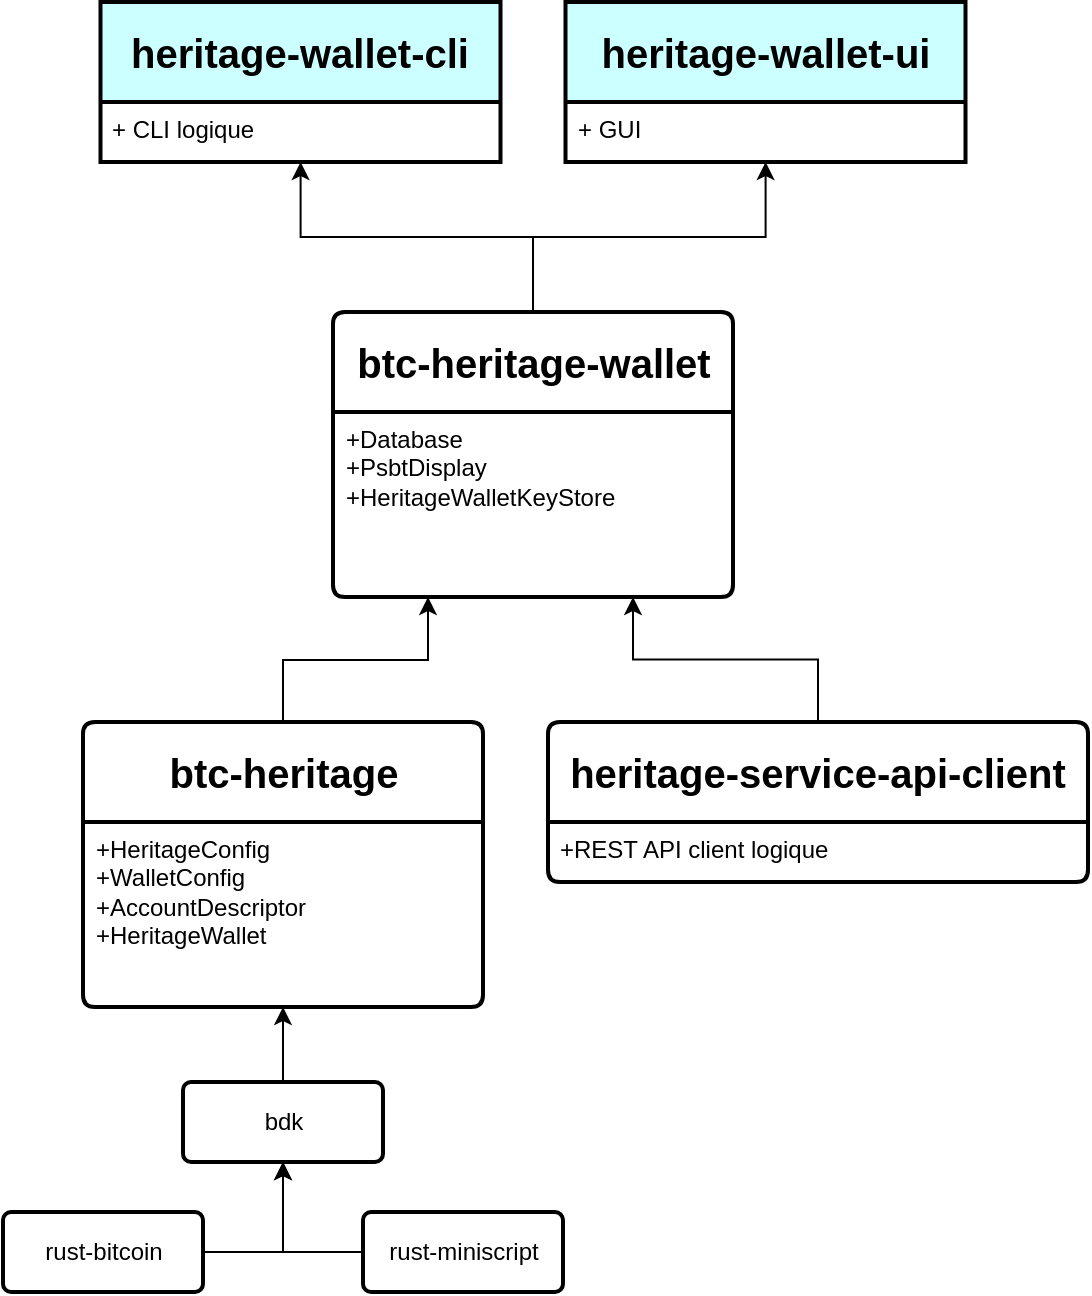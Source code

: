 <mxfile version="24.7.17" pages="2">
  <diagram name="global-architecture" id="61Ru63OEmOw32OkzpvJh">
    <mxGraphModel dx="4791" dy="1193" grid="1" gridSize="10" guides="1" tooltips="1" connect="1" arrows="1" fold="1" page="1" pageScale="1" pageWidth="827" pageHeight="1169" math="0" shadow="0">
      <root>
        <mxCell id="0" />
        <mxCell id="1" parent="0" />
        <mxCell id="Wpkwq903XRUMajGXVIe9-1" style="edgeStyle=orthogonalEdgeStyle;rounded=0;orthogonalLoop=1;jettySize=auto;html=1;" parent="1" source="Wpkwq903XRUMajGXVIe9-6" target="Wpkwq903XRUMajGXVIe9-3" edge="1">
          <mxGeometry relative="1" as="geometry">
            <Array as="points">
              <mxPoint x="280" y="890" />
              <mxPoint x="280" y="890" />
            </Array>
          </mxGeometry>
        </mxCell>
        <mxCell id="hFa1PzKlVvYIXBfLMSXc-11" style="rounded=0;orthogonalLoop=1;jettySize=auto;html=1;edgeStyle=orthogonalEdgeStyle;" parent="1" source="Wpkwq903XRUMajGXVIe9-2" target="G-aIFMbJ8nuz5gBO5qqz-15" edge="1">
          <mxGeometry relative="1" as="geometry">
            <Array as="points">
              <mxPoint x="258" y="649" />
              <mxPoint x="330" y="649" />
            </Array>
          </mxGeometry>
        </mxCell>
        <mxCell id="Wpkwq903XRUMajGXVIe9-2" value="&lt;b&gt;&lt;font style=&quot;font-size: 20px;&quot;&gt;btc-heritage&lt;/font&gt;&lt;/b&gt;" style="swimlane;childLayout=stackLayout;horizontal=1;startSize=50;horizontalStack=0;rounded=1;fontSize=14;fontStyle=0;strokeWidth=2;resizeParent=0;resizeLast=1;shadow=0;dashed=0;align=center;arcSize=4;whiteSpace=wrap;html=1;" parent="1" vertex="1">
          <mxGeometry x="157.5" y="680" width="200" height="142.5" as="geometry">
            <mxRectangle x="140" y="290" width="80" height="50" as="alternateBounds" />
          </mxGeometry>
        </mxCell>
        <mxCell id="Wpkwq903XRUMajGXVIe9-3" value="+HeritageConfig&lt;br style=&quot;border-color: var(--border-color);&quot;&gt;+WalletConfig&lt;br style=&quot;border-color: var(--border-color);&quot;&gt;+AccountDescriptor&lt;br style=&quot;border-color: var(--border-color);&quot;&gt;+HeritageWallet" style="align=left;strokeColor=none;fillColor=none;spacingLeft=4;fontSize=12;verticalAlign=top;resizable=0;rotatable=0;part=1;html=1;" parent="Wpkwq903XRUMajGXVIe9-2" vertex="1">
          <mxGeometry y="50" width="200" height="92.5" as="geometry" />
        </mxCell>
        <mxCell id="Wpkwq903XRUMajGXVIe9-4" style="rounded=0;orthogonalLoop=1;jettySize=auto;html=1;edgeStyle=orthogonalEdgeStyle;" parent="1" source="Wpkwq903XRUMajGXVIe9-5" target="Wpkwq903XRUMajGXVIe9-6" edge="1">
          <mxGeometry relative="1" as="geometry">
            <Array as="points">
              <mxPoint x="257.5" y="945" />
            </Array>
          </mxGeometry>
        </mxCell>
        <mxCell id="Wpkwq903XRUMajGXVIe9-5" value="rust-bitcoin" style="rounded=1;arcSize=10;whiteSpace=wrap;html=1;align=center;strokeWidth=2;" parent="1" vertex="1">
          <mxGeometry x="117.5" y="925" width="100" height="40" as="geometry" />
        </mxCell>
        <mxCell id="Wpkwq903XRUMajGXVIe9-6" value="bdk" style="rounded=1;arcSize=10;whiteSpace=wrap;html=1;align=center;strokeWidth=2;" parent="1" vertex="1">
          <mxGeometry x="207.5" y="860" width="100" height="40" as="geometry" />
        </mxCell>
        <mxCell id="Wpkwq903XRUMajGXVIe9-7" style="rounded=0;orthogonalLoop=1;jettySize=auto;html=1;edgeStyle=orthogonalEdgeStyle;" parent="1" source="Wpkwq903XRUMajGXVIe9-8" target="Wpkwq903XRUMajGXVIe9-6" edge="1">
          <mxGeometry relative="1" as="geometry">
            <Array as="points">
              <mxPoint x="257.5" y="945" />
            </Array>
          </mxGeometry>
        </mxCell>
        <mxCell id="Wpkwq903XRUMajGXVIe9-8" value="rust-miniscript" style="rounded=1;arcSize=10;whiteSpace=wrap;html=1;align=center;strokeWidth=2;" parent="1" vertex="1">
          <mxGeometry x="297.5" y="925" width="100" height="40" as="geometry" />
        </mxCell>
        <mxCell id="G-aIFMbJ8nuz5gBO5qqz-10" value="&lt;b&gt;&lt;font style=&quot;font-size: 20px;&quot;&gt;heritage-wallet-cli&lt;/font&gt;&lt;/b&gt;" style="swimlane;childLayout=stackLayout;horizontal=1;startSize=50;horizontalStack=0;rounded=0;fontSize=14;fontStyle=0;strokeWidth=2;resizeParent=0;resizeLast=1;shadow=0;dashed=0;align=center;arcSize=4;whiteSpace=wrap;html=1;fillColor=#CCFFFF;" parent="1" vertex="1">
          <mxGeometry x="166.25" y="320" width="200" height="80" as="geometry">
            <mxRectangle x="140" y="290" width="80" height="50" as="alternateBounds" />
          </mxGeometry>
        </mxCell>
        <mxCell id="G-aIFMbJ8nuz5gBO5qqz-11" value="+ CLI logique" style="align=left;strokeColor=none;fillColor=none;spacingLeft=4;fontSize=12;verticalAlign=top;resizable=0;rotatable=0;part=1;html=1;" parent="G-aIFMbJ8nuz5gBO5qqz-10" vertex="1">
          <mxGeometry y="50" width="200" height="30" as="geometry" />
        </mxCell>
        <mxCell id="G-aIFMbJ8nuz5gBO5qqz-12" value="&lt;b&gt;&lt;font style=&quot;font-size: 20px;&quot;&gt;heritage-wallet-ui&lt;/font&gt;&lt;/b&gt;" style="swimlane;childLayout=stackLayout;horizontal=1;startSize=50;horizontalStack=0;rounded=0;fontSize=14;fontStyle=0;strokeWidth=2;resizeParent=0;resizeLast=1;shadow=0;dashed=0;align=center;arcSize=4;whiteSpace=wrap;html=1;fillColor=#CCFFFF;" parent="1" vertex="1">
          <mxGeometry x="398.75" y="320" width="200" height="80" as="geometry">
            <mxRectangle x="140" y="290" width="80" height="50" as="alternateBounds" />
          </mxGeometry>
        </mxCell>
        <mxCell id="G-aIFMbJ8nuz5gBO5qqz-13" value="+ GUI" style="align=left;strokeColor=none;fillColor=none;spacingLeft=4;fontSize=12;verticalAlign=top;resizable=0;rotatable=0;part=1;html=1;" parent="G-aIFMbJ8nuz5gBO5qqz-12" vertex="1">
          <mxGeometry y="50" width="200" height="30" as="geometry" />
        </mxCell>
        <mxCell id="G-aIFMbJ8nuz5gBO5qqz-17" style="rounded=0;orthogonalLoop=1;jettySize=auto;html=1;edgeStyle=orthogonalEdgeStyle;" parent="1" source="G-aIFMbJ8nuz5gBO5qqz-14" target="G-aIFMbJ8nuz5gBO5qqz-11" edge="1">
          <mxGeometry relative="1" as="geometry" />
        </mxCell>
        <mxCell id="G-aIFMbJ8nuz5gBO5qqz-18" style="rounded=0;orthogonalLoop=1;jettySize=auto;html=1;edgeStyle=orthogonalEdgeStyle;" parent="1" source="G-aIFMbJ8nuz5gBO5qqz-14" target="G-aIFMbJ8nuz5gBO5qqz-13" edge="1">
          <mxGeometry relative="1" as="geometry" />
        </mxCell>
        <mxCell id="G-aIFMbJ8nuz5gBO5qqz-14" value="&lt;b&gt;&lt;font style=&quot;font-size: 20px;&quot;&gt;btc-heritage-wallet&lt;/font&gt;&lt;/b&gt;" style="swimlane;childLayout=stackLayout;horizontal=1;startSize=50;horizontalStack=0;rounded=1;fontSize=14;fontStyle=0;strokeWidth=2;resizeParent=0;resizeLast=1;shadow=0;dashed=0;align=center;arcSize=4;whiteSpace=wrap;html=1;" parent="1" vertex="1">
          <mxGeometry x="282.5" y="475" width="200" height="142.5" as="geometry">
            <mxRectangle x="140" y="290" width="80" height="50" as="alternateBounds" />
          </mxGeometry>
        </mxCell>
        <mxCell id="G-aIFMbJ8nuz5gBO5qqz-15" value="&lt;div&gt;+Database&lt;/div&gt;&lt;div&gt;+PsbtDisplay&lt;br style=&quot;border-color: var(--border-color);&quot;&gt;+HeritageWalletKeyStore&lt;br&gt;&lt;/div&gt;" style="align=left;strokeColor=none;fillColor=none;spacingLeft=4;fontSize=12;verticalAlign=top;resizable=0;rotatable=0;part=1;html=1;" parent="G-aIFMbJ8nuz5gBO5qqz-14" vertex="1">
          <mxGeometry y="50" width="200" height="92.5" as="geometry" />
        </mxCell>
        <mxCell id="JRfTxlg0rorfJ78qpuuk-3" style="edgeStyle=orthogonalEdgeStyle;rounded=0;orthogonalLoop=1;jettySize=auto;html=1;entryX=0.75;entryY=1;entryDx=0;entryDy=0;" edge="1" parent="1" source="JRfTxlg0rorfJ78qpuuk-1" target="G-aIFMbJ8nuz5gBO5qqz-15">
          <mxGeometry relative="1" as="geometry" />
        </mxCell>
        <mxCell id="JRfTxlg0rorfJ78qpuuk-1" value="&lt;span style=&quot;font-size: 20px;&quot;&gt;&lt;b&gt;heritage-service-api-client&lt;/b&gt;&lt;/span&gt;" style="swimlane;childLayout=stackLayout;horizontal=1;startSize=50;horizontalStack=0;rounded=1;fontSize=14;fontStyle=0;strokeWidth=2;resizeParent=0;resizeLast=1;shadow=0;dashed=0;align=center;arcSize=4;whiteSpace=wrap;html=1;" vertex="1" parent="1">
          <mxGeometry x="390" y="680" width="270" height="80" as="geometry">
            <mxRectangle x="140" y="290" width="80" height="50" as="alternateBounds" />
          </mxGeometry>
        </mxCell>
        <mxCell id="JRfTxlg0rorfJ78qpuuk-2" value="+REST API client logique" style="align=left;strokeColor=none;fillColor=none;spacingLeft=4;fontSize=12;verticalAlign=top;resizable=0;rotatable=0;part=1;html=1;" vertex="1" parent="JRfTxlg0rorfJ78qpuuk-1">
          <mxGeometry y="50" width="270" height="30" as="geometry" />
        </mxCell>
      </root>
    </mxGraphModel>
  </diagram>
  <diagram name="btc-heritage-architecture" id="W6LEYex9NvzIH92N4M8u">
    <mxGraphModel dx="1313" dy="894" grid="1" gridSize="10" guides="1" tooltips="1" connect="1" arrows="1" fold="1" page="1" pageScale="1" pageWidth="827" pageHeight="1169" math="0" shadow="0">
      <root>
        <mxCell id="4AOa94Zzxja4YLQM00Tb-0" />
        <mxCell id="4AOa94Zzxja4YLQM00Tb-1" parent="4AOa94Zzxja4YLQM00Tb-0" />
        <mxCell id="YyWCk16AEErq-pe0upmy-0" value="&lt;font color=&quot;#990000&quot;&gt;&lt;u&gt;btc-heritage-wallet&lt;/u&gt;&lt;/font&gt;" style="rounded=1;whiteSpace=wrap;html=1;align=center;verticalAlign=top;fontFamily=Helvetica;fontSize=22;fontColor=default;fontStyle=1;labelBackgroundColor=none;fillColor=none;gradientColor=none;dashed=1;dashPattern=12 12;arcSize=3;labelPosition=center;verticalLabelPosition=middle;strokeColor=#990000;strokeWidth=2;" parent="4AOa94Zzxja4YLQM00Tb-1" vertex="1">
          <mxGeometry x="830" y="300" width="560" height="730" as="geometry" />
        </mxCell>
        <mxCell id="NtgJ4nqL0frBxuw4fQKm-8" value="&lt;font color=&quot;#990000&quot;&gt;&lt;u&gt;btc-heritage&lt;/u&gt;&lt;/font&gt;" style="rounded=1;whiteSpace=wrap;html=1;align=center;verticalAlign=top;fontFamily=Helvetica;fontSize=22;fontColor=default;fontStyle=1;labelBackgroundColor=none;fillColor=none;gradientColor=none;dashed=1;dashPattern=12 12;arcSize=3;labelPosition=center;verticalLabelPosition=middle;strokeColor=#990000;strokeWidth=2;" parent="4AOa94Zzxja4YLQM00Tb-1" vertex="1">
          <mxGeometry x="250" y="300" width="540" height="730" as="geometry" />
        </mxCell>
        <mxCell id="d7B4usTQbkiQ95yUAhDk-5" value="&lt;b style=&quot;forced-color-adjust: none; color: rgb(0, 0, 0); font-family: Helvetica; font-size: 14px; font-style: normal; font-variant-ligatures: normal; font-variant-caps: normal; letter-spacing: normal; orphans: 2; text-align: center; text-indent: 0px; text-transform: none; widows: 2; word-spacing: 0px; -webkit-text-stroke-width: 0px; white-space: normal; background-color: rgb(251, 251, 251); text-decoration-thickness: initial; text-decoration-style: initial; text-decoration-color: initial;&quot;&gt;&lt;font style=&quot;forced-color-adjust: none; font-size: 20px;&quot;&gt;heritage-config&lt;/font&gt;&lt;/b&gt;" style="rounded=1;whiteSpace=wrap;html=1;strokeWidth=2;" parent="4AOa94Zzxja4YLQM00Tb-1" vertex="1">
          <mxGeometry x="260" y="780" width="180" height="60" as="geometry" />
        </mxCell>
        <mxCell id="NtgJ4nqL0frBxuw4fQKm-12" style="edgeStyle=orthogonalEdgeStyle;rounded=0;orthogonalLoop=1;jettySize=auto;html=1;strokeColor=#FF8000;strokeWidth=2;align=center;verticalAlign=middle;fontFamily=Helvetica;fontSize=22;fontColor=default;fontStyle=1;labelBackgroundColor=none;startArrow=none;startFill=0;endArrow=blockThin;endFill=1;endSize=6;" parent="4AOa94Zzxja4YLQM00Tb-1" source="d7B4usTQbkiQ95yUAhDk-6" target="NtgJ4nqL0frBxuw4fQKm-9" edge="1">
          <mxGeometry relative="1" as="geometry">
            <Array as="points">
              <mxPoint x="700" y="445" />
            </Array>
          </mxGeometry>
        </mxCell>
        <mxCell id="zDBLuQm_Lb6plO5cAM__-2" style="edgeStyle=orthogonalEdgeStyle;rounded=0;orthogonalLoop=1;jettySize=auto;html=1;strokeColor=#FF8000;strokeWidth=2;align=center;verticalAlign=middle;fontFamily=Helvetica;fontSize=22;fontColor=default;fontStyle=1;labelBackgroundColor=none;startArrow=none;startFill=0;endArrow=blockThin;endFill=1;endSize=6;" parent="4AOa94Zzxja4YLQM00Tb-1" source="d7B4usTQbkiQ95yUAhDk-6" target="zDBLuQm_Lb6plO5cAM__-1" edge="1">
          <mxGeometry relative="1" as="geometry">
            <Array as="points">
              <mxPoint x="320" y="445" />
            </Array>
          </mxGeometry>
        </mxCell>
        <mxCell id="d7B4usTQbkiQ95yUAhDk-6" value="&lt;b style=&quot;forced-color-adjust: none; color: rgb(0, 0, 0); font-family: Helvetica; font-size: 14px; font-style: normal; font-variant-ligatures: normal; font-variant-caps: normal; letter-spacing: normal; orphans: 2; text-align: center; text-indent: 0px; text-transform: none; widows: 2; word-spacing: 0px; -webkit-text-stroke-width: 0px; white-space: normal; background-color: rgb(251, 251, 251); text-decoration-thickness: initial; text-decoration-style: initial; text-decoration-color: initial;&quot;&gt;&lt;font style=&quot;forced-color-adjust: none; font-size: 20px;&quot;&gt;heritage-wallet&lt;/font&gt;&lt;/b&gt;" style="rounded=1;whiteSpace=wrap;html=1;strokeWidth=2;" parent="4AOa94Zzxja4YLQM00Tb-1" vertex="1">
          <mxGeometry x="390" y="415" width="180" height="60" as="geometry" />
        </mxCell>
        <mxCell id="d7B4usTQbkiQ95yUAhDk-7" value="&lt;b style=&quot;forced-color-adjust: none; color: rgb(0, 0, 0); font-family: Helvetica; font-size: 14px; font-style: normal; font-variant-ligatures: normal; font-variant-caps: normal; letter-spacing: normal; orphans: 2; text-align: center; text-indent: 0px; text-transform: none; widows: 2; word-spacing: 0px; -webkit-text-stroke-width: 0px; white-space: normal; background-color: rgb(251, 251, 251); text-decoration-thickness: initial; text-decoration-style: initial; text-decoration-color: initial;&quot;&gt;&lt;font style=&quot;forced-color-adjust: none; font-size: 20px;&quot;&gt;subwallet-config&lt;/font&gt;&lt;/b&gt;" style="rounded=1;whiteSpace=wrap;html=1;strokeWidth=2;" parent="4AOa94Zzxja4YLQM00Tb-1" vertex="1">
          <mxGeometry x="390" y="580" width="180" height="60" as="geometry" />
        </mxCell>
        <mxCell id="d7B4usTQbkiQ95yUAhDk-9" value="&lt;b style=&quot;forced-color-adjust: none; color: rgb(0, 0, 0); font-family: Helvetica; font-size: 14px; font-style: normal; font-variant-ligatures: normal; font-variant-caps: normal; letter-spacing: normal; orphans: 2; text-align: center; text-indent: 0px; text-transform: none; widows: 2; word-spacing: 0px; -webkit-text-stroke-width: 0px; white-space: normal; background-color: rgb(251, 251, 251); text-decoration-thickness: initial; text-decoration-style: initial; text-decoration-color: initial;&quot;&gt;&lt;font style=&quot;forced-color-adjust: none; font-size: 20px;&quot;&gt;account-xpub&lt;/font&gt;&lt;/b&gt;" style="rounded=1;whiteSpace=wrap;html=1;strokeWidth=2;" parent="4AOa94Zzxja4YLQM00Tb-1" vertex="1">
          <mxGeometry x="520" y="780" width="180" height="60" as="geometry" />
        </mxCell>
        <mxCell id="d7B4usTQbkiQ95yUAhDk-10" style="rounded=0;orthogonalLoop=1;jettySize=auto;html=1;strokeWidth=2;endArrow=oval;endFill=1;startArrow=oval;startFill=1;endSize=6;strokeColor=#005073;entryX=0.25;entryY=1;entryDx=0;entryDy=0;" parent="4AOa94Zzxja4YLQM00Tb-1" source="d7B4usTQbkiQ95yUAhDk-5" target="d7B4usTQbkiQ95yUAhDk-7" edge="1">
          <mxGeometry relative="1" as="geometry" />
        </mxCell>
        <mxCell id="d7B4usTQbkiQ95yUAhDk-12" value="1" style="edgeLabel;html=1;align=center;verticalAlign=middle;resizable=0;points=[];fontSize=22;fontStyle=1;labelBackgroundColor=none;" parent="d7B4usTQbkiQ95yUAhDk-10" vertex="1" connectable="0">
          <mxGeometry x="0.137" y="-1" relative="1" as="geometry">
            <mxPoint x="4" y="-51" as="offset" />
          </mxGeometry>
        </mxCell>
        <mxCell id="d7B4usTQbkiQ95yUAhDk-13" value="1" style="edgeLabel;html=1;align=center;verticalAlign=middle;resizable=0;points=[];fontSize=22;fontStyle=1;labelBackgroundColor=none;" parent="d7B4usTQbkiQ95yUAhDk-10" vertex="1" connectable="0">
          <mxGeometry x="0.137" y="-1" relative="1" as="geometry">
            <mxPoint x="-56" y="59" as="offset" />
          </mxGeometry>
        </mxCell>
        <mxCell id="d7B4usTQbkiQ95yUAhDk-14" style="rounded=0;orthogonalLoop=1;jettySize=auto;html=1;strokeColor=#005073;strokeWidth=2;align=center;verticalAlign=middle;fontFamily=Helvetica;fontSize=11;fontColor=default;labelBackgroundColor=default;startArrow=oval;startFill=1;endArrow=oval;endFill=1;endSize=6;entryX=0.75;entryY=1;entryDx=0;entryDy=0;" parent="4AOa94Zzxja4YLQM00Tb-1" source="d7B4usTQbkiQ95yUAhDk-9" target="d7B4usTQbkiQ95yUAhDk-7" edge="1">
          <mxGeometry relative="1" as="geometry" />
        </mxCell>
        <mxCell id="d7B4usTQbkiQ95yUAhDk-16" value="1" style="edgeLabel;html=1;align=center;verticalAlign=middle;resizable=0;points=[];fontFamily=Helvetica;fontSize=22;fontColor=default;labelBackgroundColor=none;fontStyle=1;fillColor=none;gradientColor=none;" parent="d7B4usTQbkiQ95yUAhDk-14" vertex="1" connectable="0">
          <mxGeometry x="0.388" y="2" relative="1" as="geometry">
            <mxPoint x="6" y="-34" as="offset" />
          </mxGeometry>
        </mxCell>
        <mxCell id="d7B4usTQbkiQ95yUAhDk-17" value="1" style="edgeLabel;html=1;align=center;verticalAlign=middle;resizable=0;points=[];fontFamily=Helvetica;fontSize=22;fontColor=default;labelBackgroundColor=none;fontStyle=1;fillColor=none;gradientColor=none;" parent="d7B4usTQbkiQ95yUAhDk-14" vertex="1" connectable="0">
          <mxGeometry x="0.388" y="2" relative="1" as="geometry">
            <mxPoint x="64" y="76" as="offset" />
          </mxGeometry>
        </mxCell>
        <mxCell id="d7B4usTQbkiQ95yUAhDk-18" style="edgeStyle=none;rounded=0;orthogonalLoop=1;jettySize=auto;html=1;strokeColor=#005073;strokeWidth=2;align=center;verticalAlign=middle;fontFamily=Helvetica;fontSize=22;fontColor=default;fontStyle=1;labelBackgroundColor=none;startArrow=oval;startFill=1;endArrow=oval;endFill=1;endSize=6;" parent="4AOa94Zzxja4YLQM00Tb-1" source="d7B4usTQbkiQ95yUAhDk-7" target="d7B4usTQbkiQ95yUAhDk-6" edge="1">
          <mxGeometry relative="1" as="geometry" />
        </mxCell>
        <mxCell id="d7B4usTQbkiQ95yUAhDk-19" value="1" style="edgeLabel;html=1;align=center;verticalAlign=middle;resizable=0;points=[];fontFamily=Helvetica;fontSize=22;fontColor=default;fontStyle=1;labelBackgroundColor=none;fillColor=none;gradientColor=none;" parent="d7B4usTQbkiQ95yUAhDk-18" vertex="1" connectable="0">
          <mxGeometry x="-0.048" y="3" relative="1" as="geometry">
            <mxPoint x="13" y="-40" as="offset" />
          </mxGeometry>
        </mxCell>
        <mxCell id="d7B4usTQbkiQ95yUAhDk-20" value="*" style="edgeLabel;html=1;align=center;verticalAlign=middle;resizable=0;points=[];fontFamily=Helvetica;fontSize=22;fontColor=default;fontStyle=1;labelBackgroundColor=none;fillColor=none;gradientColor=none;" parent="d7B4usTQbkiQ95yUAhDk-18" vertex="1" connectable="0">
          <mxGeometry x="-0.048" y="3" relative="1" as="geometry">
            <mxPoint x="13" y="40" as="offset" />
          </mxGeometry>
        </mxCell>
        <mxCell id="NtgJ4nqL0frBxuw4fQKm-0" value="&lt;b style=&quot;forced-color-adjust: none; color: rgb(0, 0, 0); font-family: Helvetica; font-size: 14px; font-style: normal; font-variant-ligatures: normal; font-variant-caps: normal; letter-spacing: normal; orphans: 2; text-align: center; text-indent: 0px; text-transform: none; widows: 2; word-spacing: 0px; -webkit-text-stroke-width: 0px; white-space: normal; background-color: rgb(251, 251, 251); text-decoration-thickness: initial; text-decoration-style: initial; text-decoration-color: initial;&quot;&gt;&lt;font style=&quot;forced-color-adjust: none; font-size: 20px;&quot;&gt;heir-config&lt;/font&gt;&lt;/b&gt;" style="rounded=1;whiteSpace=wrap;html=1;strokeWidth=2;" parent="4AOa94Zzxja4YLQM00Tb-1" vertex="1">
          <mxGeometry x="520" y="950" width="180" height="60" as="geometry" />
        </mxCell>
        <mxCell id="NtgJ4nqL0frBxuw4fQKm-1" style="edgeStyle=none;rounded=0;orthogonalLoop=1;jettySize=auto;html=1;entryX=1;entryY=0.5;entryDx=0;entryDy=0;strokeColor=#005073;strokeWidth=2;align=center;verticalAlign=middle;fontFamily=Helvetica;fontSize=22;fontColor=default;fontStyle=1;labelBackgroundColor=none;startArrow=oval;startFill=1;endArrow=oval;endFill=1;endSize=6;" parent="4AOa94Zzxja4YLQM00Tb-1" source="NtgJ4nqL0frBxuw4fQKm-0" target="NtgJ4nqL0frBxuw4fQKm-4" edge="1">
          <mxGeometry relative="1" as="geometry" />
        </mxCell>
        <mxCell id="NtgJ4nqL0frBxuw4fQKm-2" value="1" style="edgeLabel;html=1;align=center;verticalAlign=middle;resizable=0;points=[];fontFamily=Helvetica;fontSize=22;fontColor=default;fontStyle=1;labelBackgroundColor=none;fillColor=none;gradientColor=none;" parent="NtgJ4nqL0frBxuw4fQKm-1" vertex="1" connectable="0">
          <mxGeometry x="-0.14" y="-1" relative="1" as="geometry">
            <mxPoint x="24" y="11" as="offset" />
          </mxGeometry>
        </mxCell>
        <mxCell id="NtgJ4nqL0frBxuw4fQKm-3" value="*" style="edgeLabel;html=1;align=center;verticalAlign=middle;resizable=0;points=[];fontFamily=Helvetica;fontSize=22;fontColor=default;fontStyle=1;labelBackgroundColor=none;fillColor=none;gradientColor=none;" parent="NtgJ4nqL0frBxuw4fQKm-1" vertex="1" connectable="0">
          <mxGeometry x="-0.14" y="-1" relative="1" as="geometry">
            <mxPoint x="-36" y="11" as="offset" />
          </mxGeometry>
        </mxCell>
        <mxCell id="NtgJ4nqL0frBxuw4fQKm-4" value="&lt;b style=&quot;forced-color-adjust: none; color: rgb(0, 0, 0); font-family: Helvetica; font-size: 14px; font-style: normal; font-variant-ligatures: normal; font-variant-caps: normal; letter-spacing: normal; orphans: 2; text-align: center; text-indent: 0px; text-transform: none; widows: 2; word-spacing: 0px; -webkit-text-stroke-width: 0px; white-space: normal; background-color: rgb(251, 251, 251); text-decoration-thickness: initial; text-decoration-style: initial; text-decoration-color: initial;&quot;&gt;&lt;font style=&quot;forced-color-adjust: none; font-size: 20px;&quot;&gt;heritage&lt;/font&gt;&lt;/b&gt;" style="rounded=1;whiteSpace=wrap;html=1;strokeWidth=2;" parent="4AOa94Zzxja4YLQM00Tb-1" vertex="1">
          <mxGeometry x="260" y="950" width="180" height="60" as="geometry" />
        </mxCell>
        <mxCell id="NtgJ4nqL0frBxuw4fQKm-5" style="edgeStyle=none;rounded=0;orthogonalLoop=1;jettySize=auto;html=1;entryX=0.5;entryY=1;entryDx=0;entryDy=0;strokeColor=#005073;strokeWidth=2;align=center;verticalAlign=middle;fontFamily=Helvetica;fontSize=22;fontColor=default;fontStyle=1;labelBackgroundColor=none;startArrow=oval;startFill=1;endArrow=oval;endFill=1;endSize=6;" parent="4AOa94Zzxja4YLQM00Tb-1" source="NtgJ4nqL0frBxuw4fQKm-4" target="d7B4usTQbkiQ95yUAhDk-5" edge="1">
          <mxGeometry relative="1" as="geometry" />
        </mxCell>
        <mxCell id="NtgJ4nqL0frBxuw4fQKm-6" value="*" style="edgeLabel;html=1;align=center;verticalAlign=middle;resizable=0;points=[];fontFamily=Helvetica;fontSize=22;fontColor=default;fontStyle=1;labelBackgroundColor=none;fillColor=none;gradientColor=none;" parent="NtgJ4nqL0frBxuw4fQKm-5" vertex="1" connectable="0">
          <mxGeometry x="0.2" y="-4" relative="1" as="geometry">
            <mxPoint x="6" y="56" as="offset" />
          </mxGeometry>
        </mxCell>
        <mxCell id="NtgJ4nqL0frBxuw4fQKm-7" value="1" style="edgeLabel;html=1;align=center;verticalAlign=middle;resizable=0;points=[];fontFamily=Helvetica;fontSize=22;fontColor=default;fontStyle=1;labelBackgroundColor=none;fillColor=none;gradientColor=none;" parent="NtgJ4nqL0frBxuw4fQKm-5" vertex="1" connectable="0">
          <mxGeometry x="0.582" y="3" relative="1" as="geometry">
            <mxPoint x="13" y="-13" as="offset" />
          </mxGeometry>
        </mxCell>
        <mxCell id="F00t1CVjHRX1JGigyktV-1" style="edgeStyle=orthogonalEdgeStyle;rounded=0;orthogonalLoop=1;jettySize=auto;html=1;strokeColor=#FF8000;strokeWidth=2;align=center;verticalAlign=middle;fontFamily=Helvetica;fontSize=22;fontColor=default;fontStyle=1;labelBackgroundColor=none;startArrow=none;startFill=0;endArrow=blockThin;endFill=1;endSize=6;" parent="4AOa94Zzxja4YLQM00Tb-1" source="NtgJ4nqL0frBxuw4fQKm-9" target="F00t1CVjHRX1JGigyktV-0" edge="1">
          <mxGeometry relative="1" as="geometry">
            <Array as="points">
              <mxPoint x="1020" y="605" />
            </Array>
          </mxGeometry>
        </mxCell>
        <mxCell id="zDBLuQm_Lb6plO5cAM__-0" style="edgeStyle=orthogonalEdgeStyle;rounded=0;orthogonalLoop=1;jettySize=auto;html=1;strokeColor=#FF8000;strokeWidth=2;align=center;verticalAlign=middle;fontFamily=Helvetica;fontSize=22;fontColor=default;fontStyle=1;labelBackgroundColor=none;startArrow=none;startFill=0;endArrow=blockThin;endFill=1;endSize=6;" parent="4AOa94Zzxja4YLQM00Tb-1" source="NtgJ4nqL0frBxuw4fQKm-9" target="NtgJ4nqL0frBxuw4fQKm-16" edge="1">
          <mxGeometry relative="1" as="geometry">
            <Array as="points">
              <mxPoint x="1180" y="605" />
            </Array>
          </mxGeometry>
        </mxCell>
        <mxCell id="NtgJ4nqL0frBxuw4fQKm-9" value="PSBT (unsigned)" style="shape=process;whiteSpace=wrap;html=1;backgroundOutline=1;align=center;verticalAlign=middle;fontFamily=Helvetica;fontSize=16;fontColor=default;fontStyle=0;labelBackgroundColor=none;fillColor=none;gradientColor=none;strokeWidth=1;" parent="4AOa94Zzxja4YLQM00Tb-1" vertex="1">
          <mxGeometry x="610" y="590" width="160" height="30" as="geometry" />
        </mxCell>
        <mxCell id="NtgJ4nqL0frBxuw4fQKm-13" style="edgeStyle=none;rounded=0;orthogonalLoop=1;jettySize=auto;html=1;strokeColor=#FF8000;strokeWidth=2;align=center;verticalAlign=middle;fontFamily=Helvetica;fontSize=22;fontColor=default;fontStyle=1;labelBackgroundColor=none;startArrow=none;startFill=0;endArrow=blockThin;endFill=1;endSize=6;" parent="4AOa94Zzxja4YLQM00Tb-1" source="NtgJ4nqL0frBxuw4fQKm-10" target="NtgJ4nqL0frBxuw4fQKm-0" edge="1">
          <mxGeometry relative="1" as="geometry" />
        </mxCell>
        <mxCell id="NtgJ4nqL0frBxuw4fQKm-10" value="DescriptorPubKey" style="shape=process;whiteSpace=wrap;html=1;backgroundOutline=1;align=center;verticalAlign=middle;fontFamily=Helvetica;fontSize=16;fontColor=default;fontStyle=0;labelBackgroundColor=none;fillColor=none;gradientColor=none;strokeWidth=1;" parent="4AOa94Zzxja4YLQM00Tb-1" vertex="1">
          <mxGeometry x="880" y="965" width="190" height="30" as="geometry" />
        </mxCell>
        <mxCell id="NtgJ4nqL0frBxuw4fQKm-14" style="edgeStyle=none;rounded=0;orthogonalLoop=1;jettySize=auto;html=1;strokeColor=#FF8000;strokeWidth=2;align=center;verticalAlign=middle;fontFamily=Helvetica;fontSize=22;fontColor=default;fontStyle=1;labelBackgroundColor=none;startArrow=none;startFill=0;endArrow=blockThin;endFill=1;endSize=6;" parent="4AOa94Zzxja4YLQM00Tb-1" source="NtgJ4nqL0frBxuw4fQKm-11" target="d7B4usTQbkiQ95yUAhDk-9" edge="1">
          <mxGeometry relative="1" as="geometry" />
        </mxCell>
        <mxCell id="NtgJ4nqL0frBxuw4fQKm-11" value="DescriptorXPub" style="shape=process;whiteSpace=wrap;html=1;backgroundOutline=1;align=center;verticalAlign=middle;fontFamily=Helvetica;fontSize=16;fontColor=default;fontStyle=0;labelBackgroundColor=none;fillColor=none;gradientColor=none;strokeWidth=1;" parent="4AOa94Zzxja4YLQM00Tb-1" vertex="1">
          <mxGeometry x="880" y="795" width="190" height="30" as="geometry" />
        </mxCell>
        <mxCell id="NtgJ4nqL0frBxuw4fQKm-17" style="edgeStyle=orthogonalEdgeStyle;rounded=0;orthogonalLoop=1;jettySize=auto;html=1;entryX=1;entryY=0.5;entryDx=0;entryDy=0;strokeColor=#FF8000;strokeWidth=2;align=center;verticalAlign=middle;fontFamily=Helvetica;fontSize=22;fontColor=default;fontStyle=1;labelBackgroundColor=none;startArrow=none;startFill=0;endArrow=blockThin;endFill=1;endSize=6;" parent="4AOa94Zzxja4YLQM00Tb-1" source="NtgJ4nqL0frBxuw4fQKm-16" target="NtgJ4nqL0frBxuw4fQKm-11" edge="1">
          <mxGeometry relative="1" as="geometry">
            <Array as="points">
              <mxPoint x="1115" y="825" />
              <mxPoint x="1115" y="810" />
            </Array>
          </mxGeometry>
        </mxCell>
        <mxCell id="NtgJ4nqL0frBxuw4fQKm-18" style="edgeStyle=orthogonalEdgeStyle;rounded=0;orthogonalLoop=1;jettySize=auto;html=1;entryX=1;entryY=0.5;entryDx=0;entryDy=0;strokeColor=#FF8000;strokeWidth=2;align=center;verticalAlign=middle;fontFamily=Helvetica;fontSize=22;fontColor=default;fontStyle=1;labelBackgroundColor=none;startArrow=none;startFill=0;endArrow=blockThin;endFill=1;endSize=6;" parent="4AOa94Zzxja4YLQM00Tb-1" source="NtgJ4nqL0frBxuw4fQKm-16" target="NtgJ4nqL0frBxuw4fQKm-10" edge="1">
          <mxGeometry relative="1" as="geometry">
            <Array as="points">
              <mxPoint x="1115" y="825" />
              <mxPoint x="1115" y="980" />
            </Array>
          </mxGeometry>
        </mxCell>
        <mxCell id="F00t1CVjHRX1JGigyktV-5" style="edgeStyle=orthogonalEdgeStyle;rounded=0;orthogonalLoop=1;jettySize=auto;html=1;strokeColor=#FF8000;strokeWidth=2;align=center;verticalAlign=middle;fontFamily=Helvetica;fontSize=22;fontColor=default;fontStyle=1;labelBackgroundColor=none;startArrow=none;startFill=0;endArrow=blockThin;endFill=1;endSize=6;" parent="4AOa94Zzxja4YLQM00Tb-1" source="NtgJ4nqL0frBxuw4fQKm-16" target="F00t1CVjHRX1JGigyktV-4" edge="1">
          <mxGeometry relative="1" as="geometry">
            <Array as="points">
              <mxPoint x="1280" y="740" />
              <mxPoint x="1280" y="740" />
            </Array>
          </mxGeometry>
        </mxCell>
        <mxCell id="NtgJ4nqL0frBxuw4fQKm-16" value="&lt;b style=&quot;forced-color-adjust: none; color: rgb(0, 0, 0); font-family: Helvetica; font-size: 14px; font-style: normal; font-variant-ligatures: normal; font-variant-caps: normal; letter-spacing: normal; orphans: 2; text-align: center; text-indent: 0px; text-transform: none; widows: 2; word-spacing: 0px; -webkit-text-stroke-width: 0px; white-space: normal; background-color: rgb(251, 251, 251); text-decoration-thickness: initial; text-decoration-style: initial; text-decoration-color: initial;&quot;&gt;&lt;font style=&quot;forced-color-adjust: none; font-size: 20px;&quot;&gt;wallet-keys&lt;/font&gt;&lt;/b&gt;" style="rounded=1;whiteSpace=wrap;html=1;strokeWidth=2;" parent="4AOa94Zzxja4YLQM00Tb-1" vertex="1">
          <mxGeometry x="1160" y="795" width="180" height="60" as="geometry" />
        </mxCell>
        <mxCell id="NtgJ4nqL0frBxuw4fQKm-19" value="&lt;b style=&quot;forced-color-adjust: none; color: rgb(0, 0, 0); font-family: Helvetica; font-size: 14px; font-style: normal; font-variant-ligatures: normal; font-variant-caps: normal; letter-spacing: normal; orphans: 2; text-align: center; text-indent: 0px; text-transform: none; widows: 2; word-spacing: 0px; -webkit-text-stroke-width: 0px; white-space: normal; background-color: rgb(251, 251, 251); text-decoration-thickness: initial; text-decoration-style: initial; text-decoration-color: initial;&quot;&gt;&lt;font style=&quot;forced-color-adjust: none; font-size: 20px;&quot;&gt;provider&lt;/font&gt;&lt;/b&gt;" style="rounded=1;whiteSpace=wrap;html=1;strokeWidth=2;fillColor=#e1d5e7;strokeColor=#9673a6;" parent="4AOa94Zzxja4YLQM00Tb-1" vertex="1">
          <mxGeometry x="1160" y="920" width="180" height="60" as="geometry" />
        </mxCell>
        <mxCell id="F00t1CVjHRX1JGigyktV-0" value="&lt;b style=&quot;forced-color-adjust: none; color: rgb(0, 0, 0); font-family: Helvetica; font-size: 14px; font-style: normal; font-variant-ligatures: normal; font-variant-caps: normal; letter-spacing: normal; orphans: 2; text-align: center; text-indent: 0px; text-transform: none; widows: 2; word-spacing: 0px; -webkit-text-stroke-width: 0px; white-space: normal; background-color: rgb(251, 251, 251); text-decoration-thickness: initial; text-decoration-style: initial; text-decoration-color: initial;&quot;&gt;&lt;font style=&quot;forced-color-adjust: none; font-size: 20px;&quot;&gt;psbt-utils&lt;/font&gt;&lt;/b&gt;" style="rounded=1;whiteSpace=wrap;html=1;strokeWidth=2;" parent="4AOa94Zzxja4YLQM00Tb-1" vertex="1">
          <mxGeometry x="930" y="440" width="180" height="60" as="geometry" />
        </mxCell>
        <mxCell id="F00t1CVjHRX1JGigyktV-2" value="&lt;b style=&quot;forced-color-adjust: none; color: rgb(0, 0, 0); font-family: Helvetica; font-size: 14px; font-style: normal; font-variant-ligatures: normal; font-variant-caps: normal; letter-spacing: normal; orphans: 2; text-align: center; text-indent: 0px; text-transform: none; widows: 2; word-spacing: 0px; -webkit-text-stroke-width: 0px; white-space: normal; background-color: rgb(251, 251, 251); text-decoration-thickness: initial; text-decoration-style: initial; text-decoration-color: initial;&quot;&gt;&lt;font style=&quot;forced-color-adjust: none; font-size: 20px;&quot;&gt;blockchain-provider&lt;/font&gt;&lt;/b&gt;" style="rounded=1;whiteSpace=wrap;html=1;strokeWidth=2;fillColor=#e1d5e7;strokeColor=#9673a6;" parent="4AOa94Zzxja4YLQM00Tb-1" vertex="1">
          <mxGeometry x="600" y="325" width="180" height="60" as="geometry" />
        </mxCell>
        <mxCell id="F00t1CVjHRX1JGigyktV-3" style="edgeStyle=orthogonalEdgeStyle;rounded=0;orthogonalLoop=1;jettySize=auto;html=1;entryX=0.5;entryY=1;entryDx=0;entryDy=0;strokeColor=#005073;strokeWidth=2;align=center;verticalAlign=middle;fontFamily=Helvetica;fontSize=22;fontColor=default;fontStyle=1;labelBackgroundColor=none;startArrow=oval;startFill=1;endArrow=oval;endFill=1;endSize=6;" parent="4AOa94Zzxja4YLQM00Tb-1" source="NtgJ4nqL0frBxuw4fQKm-19" target="NtgJ4nqL0frBxuw4fQKm-16" edge="1">
          <mxGeometry relative="1" as="geometry" />
        </mxCell>
        <mxCell id="zDBLuQm_Lb6plO5cAM__-4" value="1" style="edgeLabel;html=1;align=center;verticalAlign=middle;resizable=0;points=[];fontFamily=Helvetica;fontSize=22;fontColor=default;fontStyle=1;labelBackgroundColor=none;fillColor=none;gradientColor=none;" parent="F00t1CVjHRX1JGigyktV-3" vertex="1" connectable="0">
          <mxGeometry x="0.388" y="5" relative="1" as="geometry">
            <mxPoint x="15" y="36" as="offset" />
          </mxGeometry>
        </mxCell>
        <mxCell id="zDBLuQm_Lb6plO5cAM__-5" value="1" style="edgeLabel;html=1;align=center;verticalAlign=middle;resizable=0;points=[];fontFamily=Helvetica;fontSize=22;fontColor=default;fontStyle=1;labelBackgroundColor=none;fillColor=none;gradientColor=none;" parent="F00t1CVjHRX1JGigyktV-3" vertex="1" connectable="0">
          <mxGeometry x="0.388" y="5" relative="1" as="geometry">
            <mxPoint x="15" y="-8" as="offset" />
          </mxGeometry>
        </mxCell>
        <mxCell id="F00t1CVjHRX1JGigyktV-6" style="edgeStyle=orthogonalEdgeStyle;rounded=0;orthogonalLoop=1;jettySize=auto;html=1;strokeColor=#FF8000;strokeWidth=2;align=center;verticalAlign=middle;fontFamily=Helvetica;fontSize=22;fontColor=default;fontStyle=1;labelBackgroundColor=none;startArrow=none;startFill=0;endArrow=blockThin;endFill=1;endSize=6;jumpStyle=arc;" parent="4AOa94Zzxja4YLQM00Tb-1" source="F00t1CVjHRX1JGigyktV-4" target="F00t1CVjHRX1JGigyktV-2" edge="1">
          <mxGeometry relative="1" as="geometry">
            <Array as="points">
              <mxPoint x="1280" y="355" />
            </Array>
          </mxGeometry>
        </mxCell>
        <mxCell id="F00t1CVjHRX1JGigyktV-4" value="PSBT (signed)" style="shape=process;whiteSpace=wrap;html=1;backgroundOutline=1;align=center;verticalAlign=middle;fontFamily=Helvetica;fontSize=16;fontColor=default;fontStyle=0;labelBackgroundColor=none;fillColor=none;gradientColor=none;strokeWidth=1;" parent="4AOa94Zzxja4YLQM00Tb-1" vertex="1">
          <mxGeometry x="1200" y="660" width="160" height="30" as="geometry" />
        </mxCell>
        <mxCell id="zDBLuQm_Lb6plO5cAM__-1" value="Address" style="shape=process;whiteSpace=wrap;html=1;backgroundOutline=1;align=center;verticalAlign=middle;fontFamily=Helvetica;fontSize=16;fontColor=default;fontStyle=0;labelBackgroundColor=none;fillColor=none;gradientColor=none;strokeWidth=1;" parent="4AOa94Zzxja4YLQM00Tb-1" vertex="1">
          <mxGeometry x="270" y="340" width="160" height="30" as="geometry" />
        </mxCell>
      </root>
    </mxGraphModel>
  </diagram>
</mxfile>
